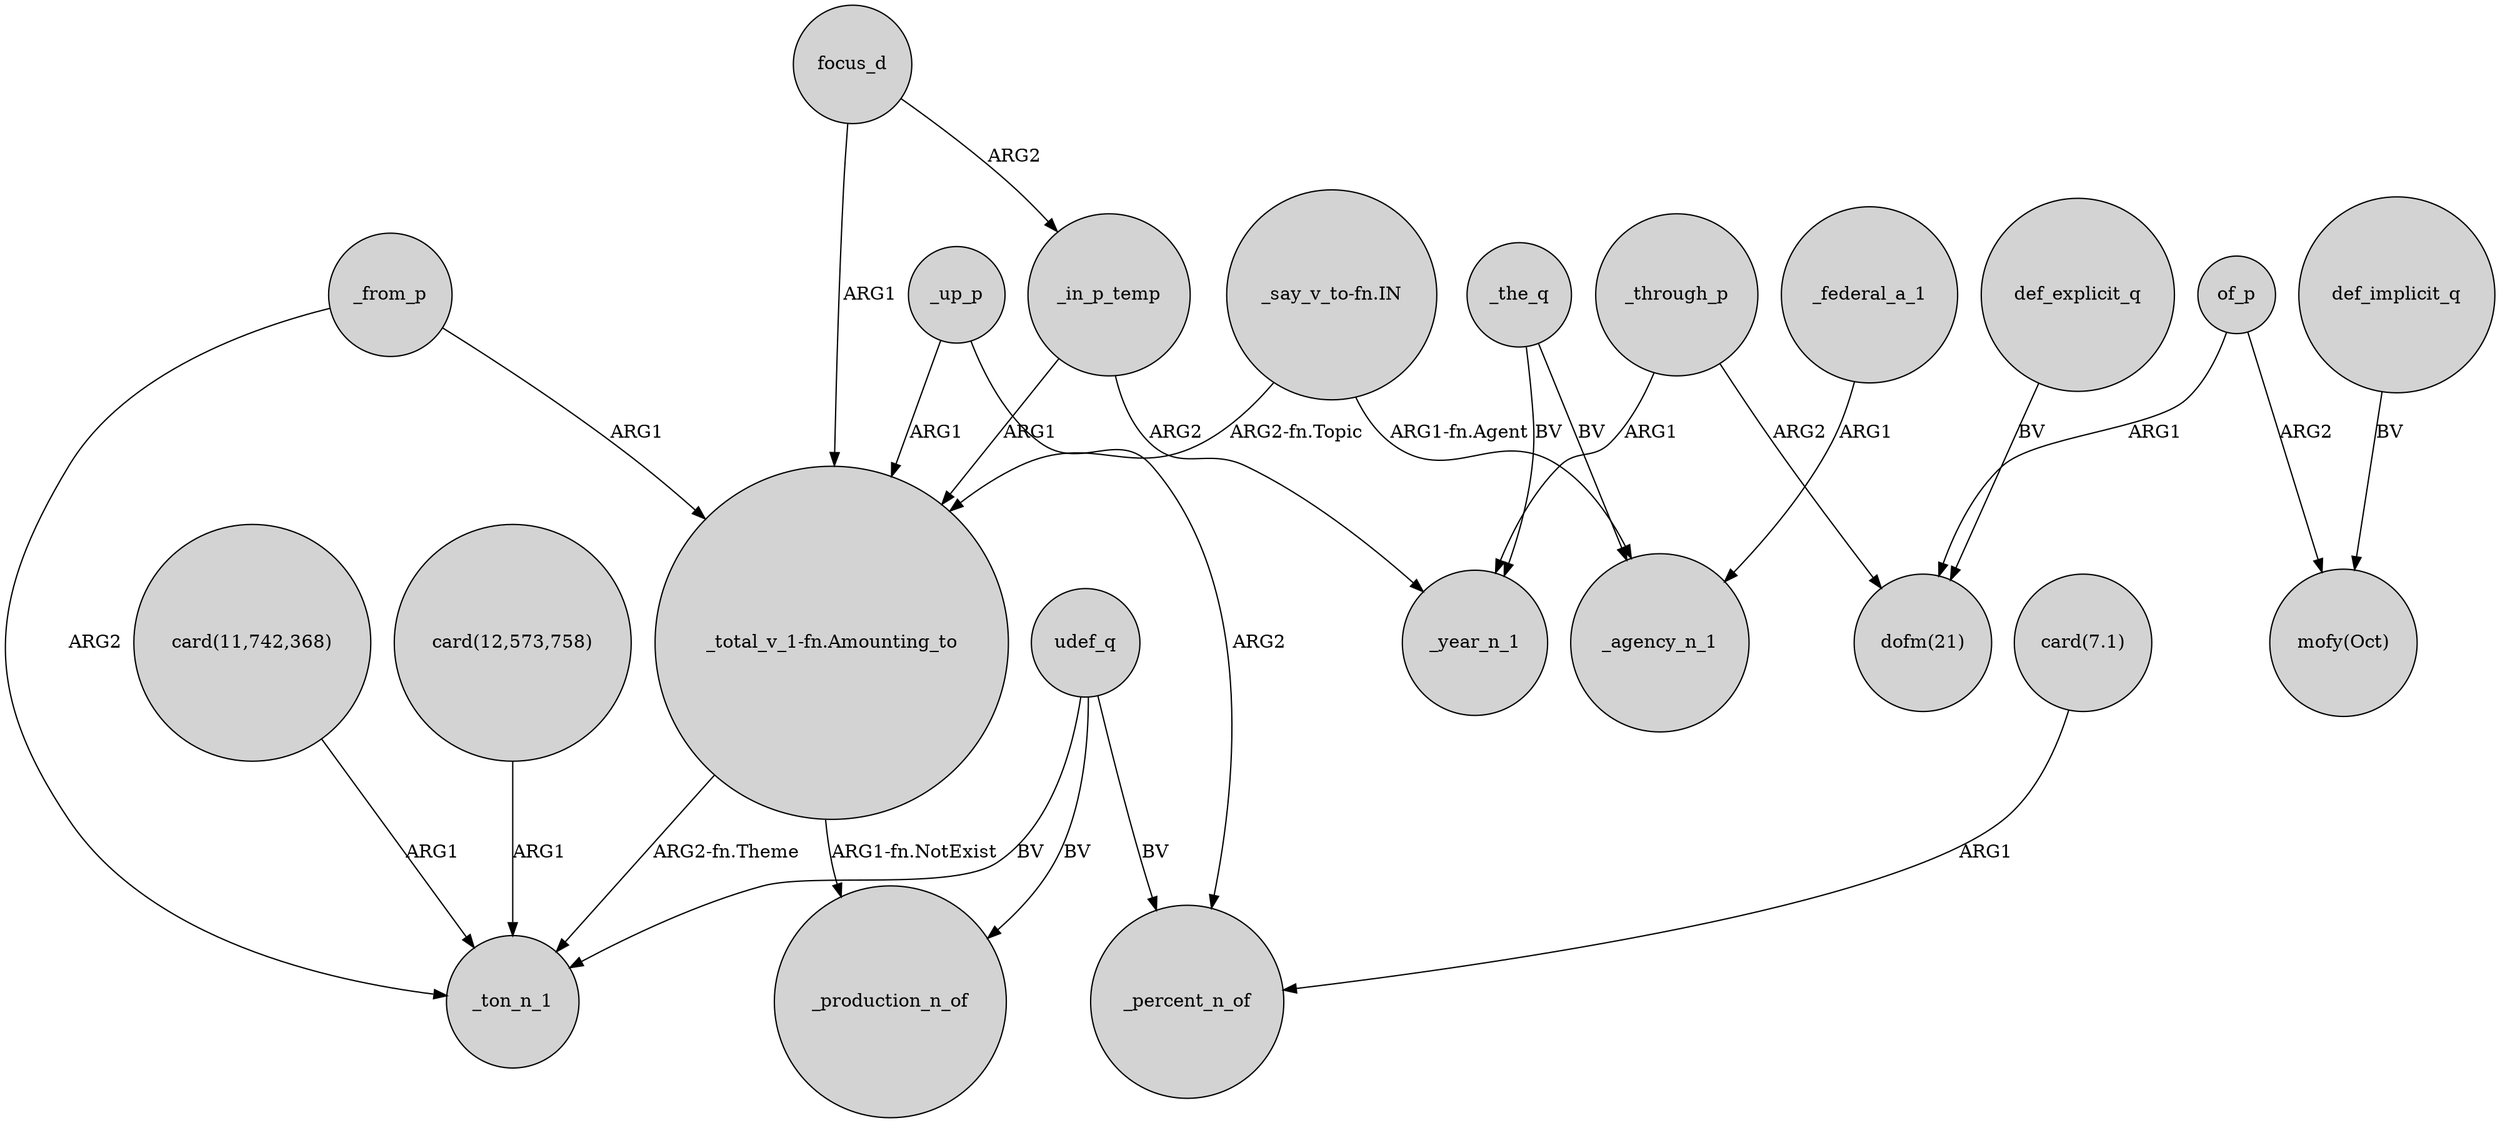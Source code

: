 digraph {
	node [shape=circle style=filled]
	udef_q -> _production_n_of [label=BV]
	_the_q -> _agency_n_1 [label=BV]
	focus_d -> _in_p_temp [label=ARG2]
	"_say_v_to-fn.IN" -> _agency_n_1 [label="ARG1-fn.Agent"]
	def_implicit_q -> "mofy(Oct)" [label=BV]
	"_total_v_1-fn.Amounting_to" -> _production_n_of [label="ARG1-fn.NotExist"]
	"card(7.1)" -> _percent_n_of [label=ARG1]
	of_p -> "mofy(Oct)" [label=ARG2]
	_up_p -> _percent_n_of [label=ARG2]
	_in_p_temp -> "_total_v_1-fn.Amounting_to" [label=ARG1]
	_through_p -> "dofm(21)" [label=ARG2]
	_in_p_temp -> _year_n_1 [label=ARG2]
	_up_p -> "_total_v_1-fn.Amounting_to" [label=ARG1]
	"card(12,573,758)" -> _ton_n_1 [label=ARG1]
	focus_d -> "_total_v_1-fn.Amounting_to" [label=ARG1]
	def_explicit_q -> "dofm(21)" [label=BV]
	_from_p -> _ton_n_1 [label=ARG2]
	_from_p -> "_total_v_1-fn.Amounting_to" [label=ARG1]
	_the_q -> _year_n_1 [label=BV]
	_federal_a_1 -> _agency_n_1 [label=ARG1]
	"_total_v_1-fn.Amounting_to" -> _ton_n_1 [label="ARG2-fn.Theme"]
	"card(11,742,368)" -> _ton_n_1 [label=ARG1]
	"_say_v_to-fn.IN" -> "_total_v_1-fn.Amounting_to" [label="ARG2-fn.Topic"]
	udef_q -> _percent_n_of [label=BV]
	of_p -> "dofm(21)" [label=ARG1]
	udef_q -> _ton_n_1 [label=BV]
	_through_p -> _year_n_1 [label=ARG1]
}
